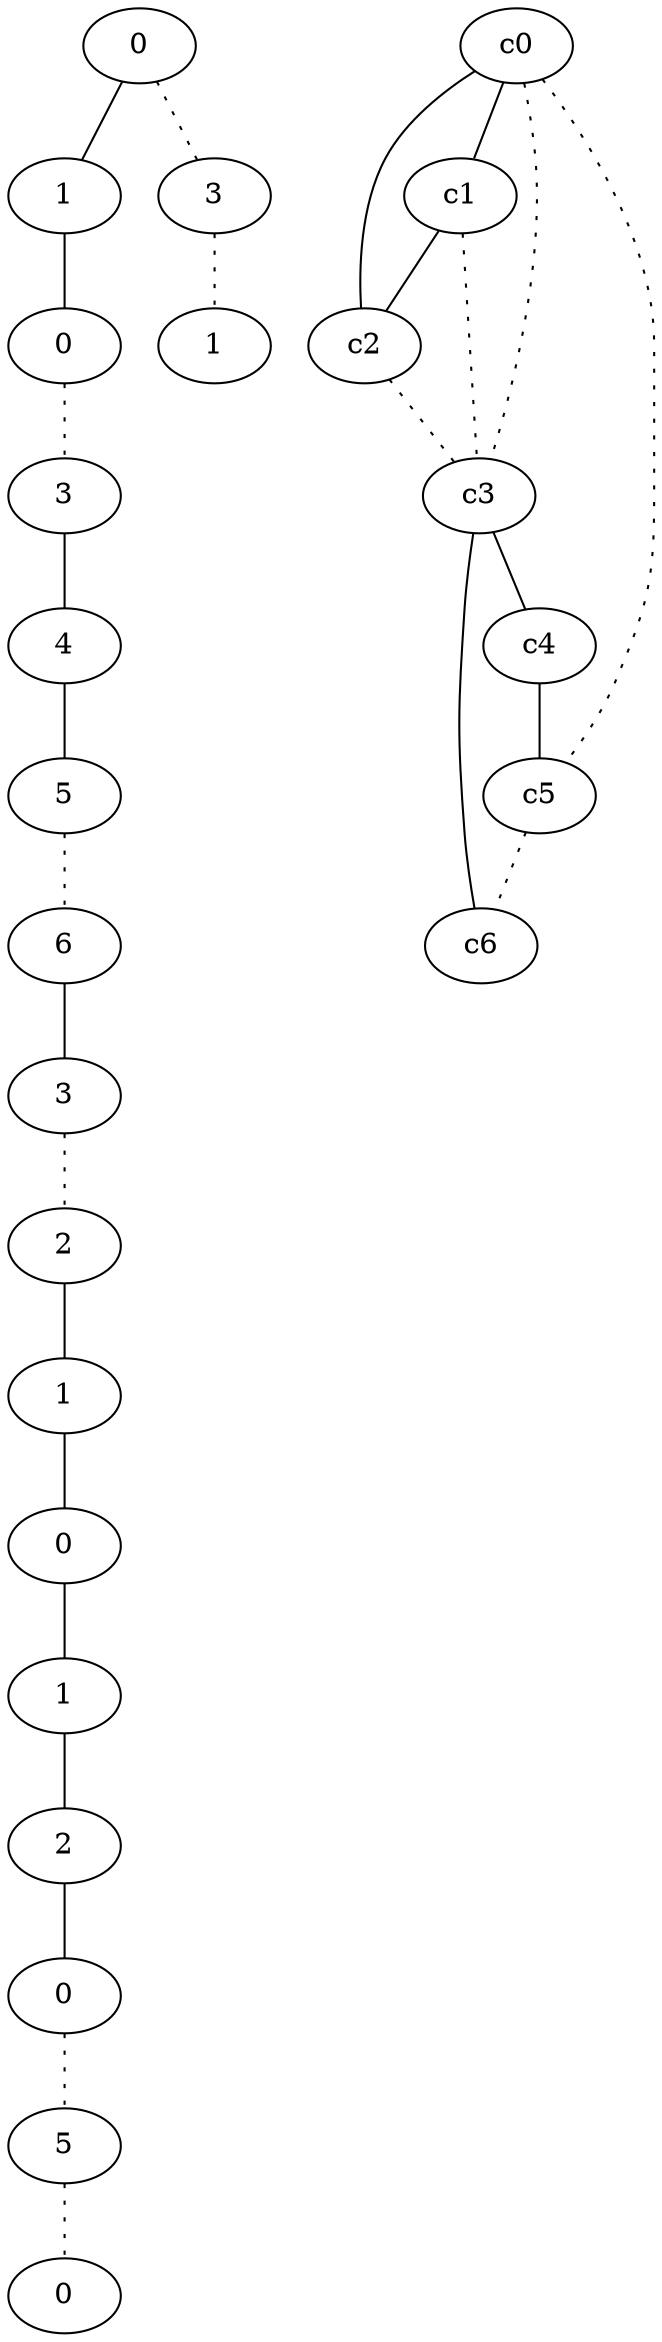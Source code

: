 graph {
a0[label=0];
a1[label=1];
a2[label=0];
a3[label=3];
a4[label=4];
a5[label=5];
a6[label=6];
a7[label=3];
a8[label=2];
a9[label=1];
a10[label=0];
a11[label=1];
a12[label=2];
a13[label=0];
a14[label=5];
a15[label=0];
a16[label=3];
a17[label=1];
a0 -- a1;
a0 -- a16 [style=dotted];
a1 -- a2;
a2 -- a3 [style=dotted];
a3 -- a4;
a4 -- a5;
a5 -- a6 [style=dotted];
a6 -- a7;
a7 -- a8 [style=dotted];
a8 -- a9;
a9 -- a10;
a10 -- a11;
a11 -- a12;
a12 -- a13;
a13 -- a14 [style=dotted];
a14 -- a15 [style=dotted];
a16 -- a17 [style=dotted];
c0 -- c1;
c0 -- c2;
c0 -- c3 [style=dotted];
c0 -- c5 [style=dotted];
c1 -- c2;
c1 -- c3 [style=dotted];
c2 -- c3 [style=dotted];
c3 -- c4;
c3 -- c6;
c4 -- c5;
c5 -- c6 [style=dotted];
}
